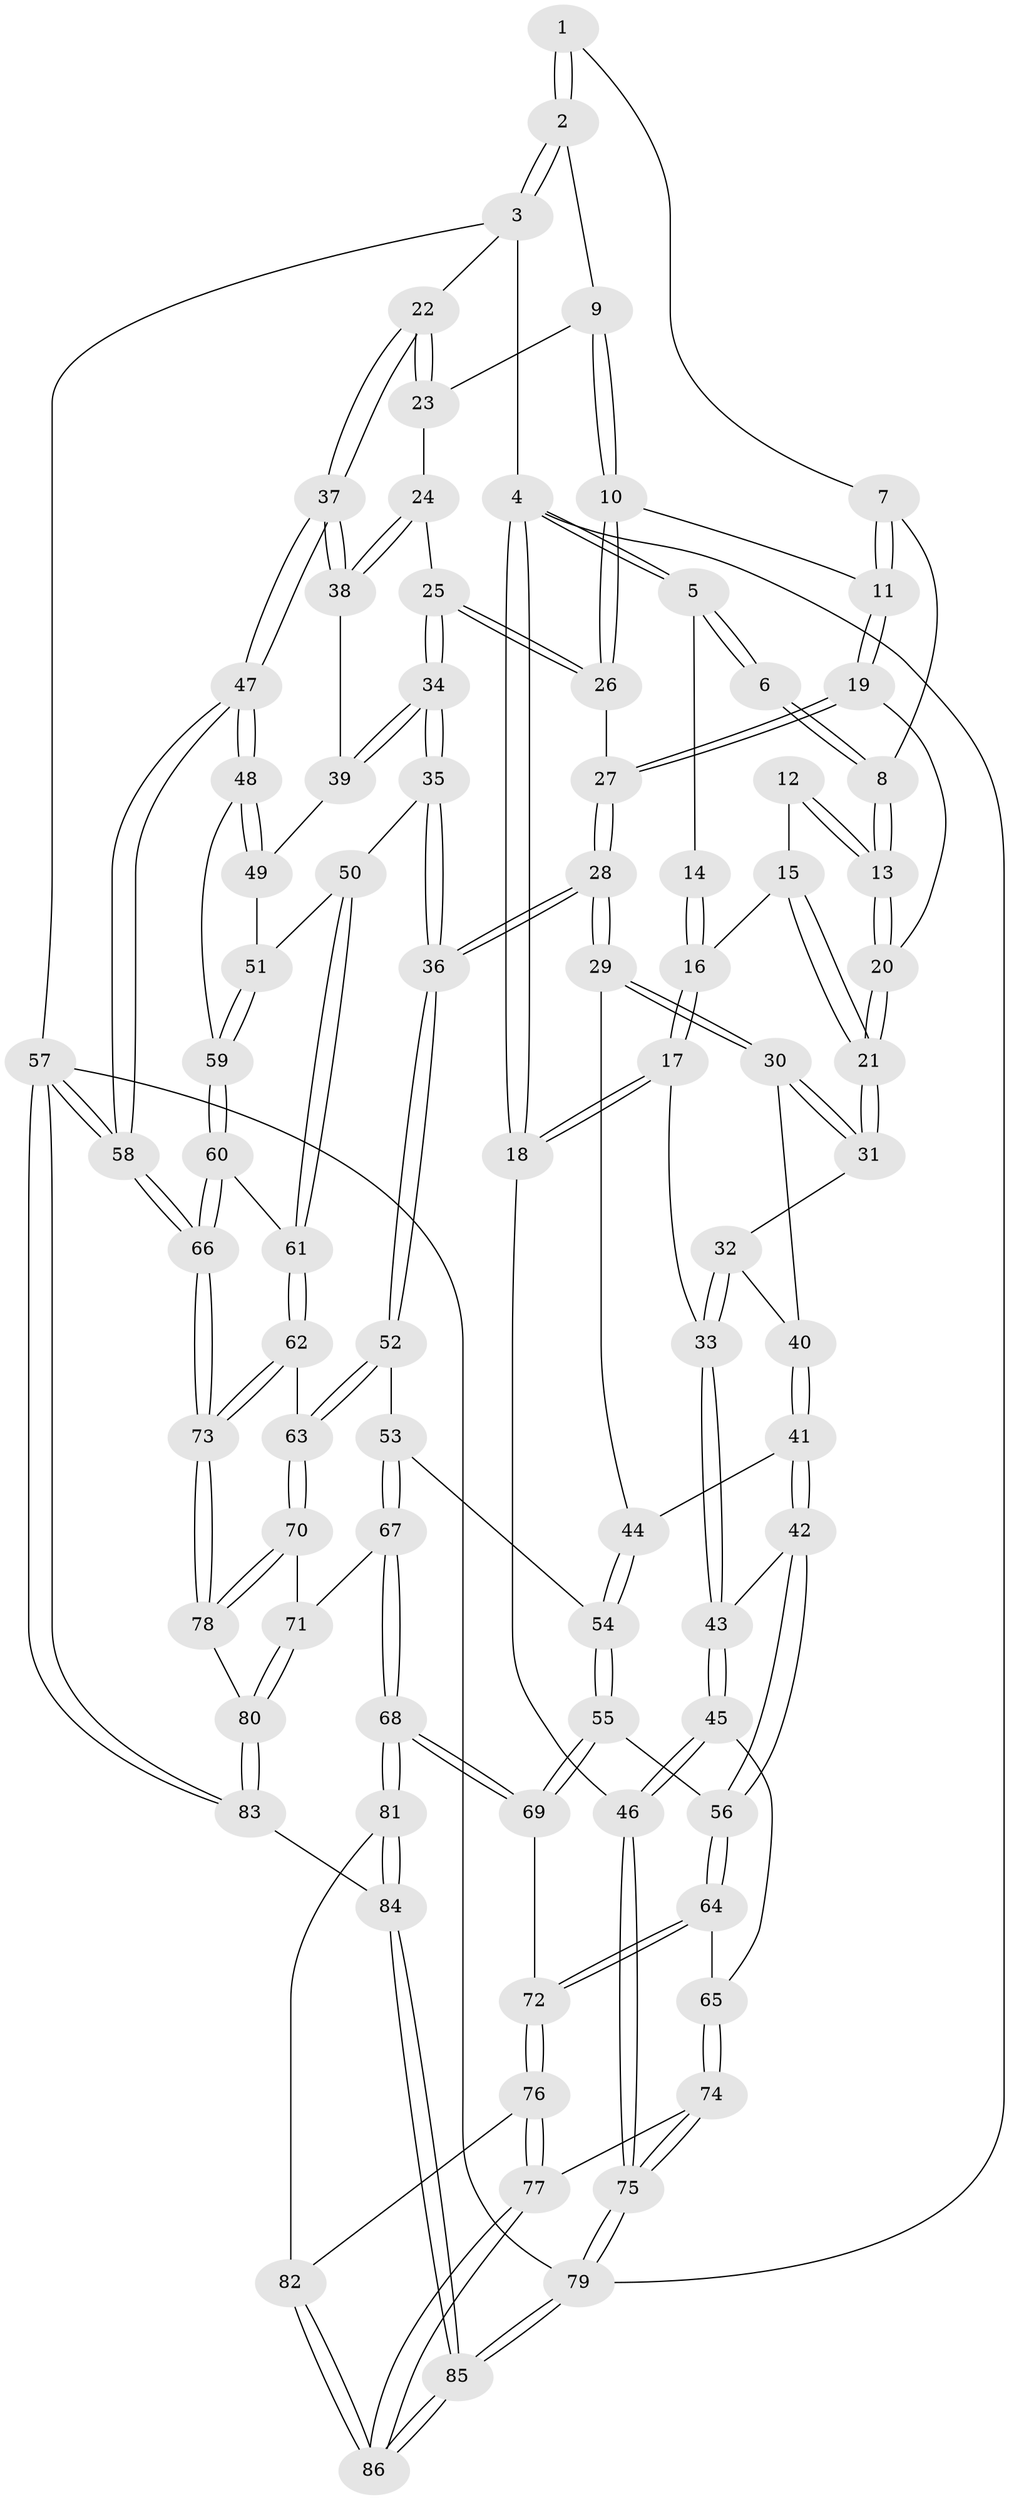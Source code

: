 // Generated by graph-tools (version 1.1) at 2025/27/03/15/25 16:27:56]
// undirected, 86 vertices, 212 edges
graph export_dot {
graph [start="1"]
  node [color=gray90,style=filled];
  1 [pos="+0.8152223503227493+0"];
  2 [pos="+1+0"];
  3 [pos="+1+0"];
  4 [pos="+0+0"];
  5 [pos="+0+0"];
  6 [pos="+0.4463613022515386+0"];
  7 [pos="+0.6695652951335627+0.05689921483614052"];
  8 [pos="+0.44704755425504256+0.003942478085759929"];
  9 [pos="+0.7769894249976984+0.16751170898552323"];
  10 [pos="+0.7503784110057571+0.18139108896460043"];
  11 [pos="+0.6828094859860231+0.11198902623092077"];
  12 [pos="+0.19542481863080172+0.06599700430957224"];
  13 [pos="+0.41983216551113384+0.11887158570324233"];
  14 [pos="+0.12395750542611143+0.017665980552932357"];
  15 [pos="+0.20262888621160954+0.1927815331385152"];
  16 [pos="+0.08223480519139431+0.23905148166437168"];
  17 [pos="+0.06631596758846629+0.26301914849941743"];
  18 [pos="+0+0.257742151717615"];
  19 [pos="+0.4532076686502801+0.15641050521037414"];
  20 [pos="+0.4226731785203414+0.1338669376283198"];
  21 [pos="+0.3275583469929044+0.24325874265315522"];
  22 [pos="+1+0.11833105853387697"];
  23 [pos="+0.9215427056693166+0.21682950327076536"];
  24 [pos="+0.8794693503525759+0.31501838590878883"];
  25 [pos="+0.7516416277825283+0.3054844603442848"];
  26 [pos="+0.7416474778538773+0.20191750394846458"];
  27 [pos="+0.5281100076293671+0.24888720817923582"];
  28 [pos="+0.5590256218275671+0.424029064509762"];
  29 [pos="+0.47192576094673966+0.42519858990999615"];
  30 [pos="+0.4289446977890152+0.4004399438836245"];
  31 [pos="+0.3190994147226919+0.2676050142833643"];
  32 [pos="+0.24145185084702736+0.35127355727127063"];
  33 [pos="+0.16609151970505925+0.376760642104294"];
  34 [pos="+0.7012818794682989+0.43513183033292946"];
  35 [pos="+0.6655876588706977+0.4705292356110018"];
  36 [pos="+0.6262804004588939+0.4832561198259896"];
  37 [pos="+1+0.4654481246641887"];
  38 [pos="+0.941023467189656+0.4110807972491529"];
  39 [pos="+0.9064347051175078+0.4219393038698839"];
  40 [pos="+0.30913852204017095+0.4204089930721513"];
  41 [pos="+0.32910402830729935+0.4937756281357645"];
  42 [pos="+0.28883250647701897+0.5714738500038891"];
  43 [pos="+0.13959025652868354+0.46753184271629666"];
  44 [pos="+0.4179347195919409+0.4673038398373827"];
  45 [pos="+0+0.5933402463064176"];
  46 [pos="+0+0.6047052240212372"];
  47 [pos="+1+0.4705861873841536"];
  48 [pos="+0.9303066682080392+0.6047843726591855"];
  49 [pos="+0.8651871161332549+0.5116194358333159"];
  50 [pos="+0.7105242186366205+0.4997749977842101"];
  51 [pos="+0.7560193719304313+0.5167037929013517"];
  52 [pos="+0.6250356303265564+0.487194428037548"];
  53 [pos="+0.5301820401558603+0.6066351236517474"];
  54 [pos="+0.39433345915976176+0.6173025705005813"];
  55 [pos="+0.3671212304351229+0.6263033204889398"];
  56 [pos="+0.3073323236368503+0.6232946913231657"];
  57 [pos="+1+1"];
  58 [pos="+1+1"];
  59 [pos="+0.9138146920762682+0.618600935205773"];
  60 [pos="+0.9001304926069482+0.6441774317483306"];
  61 [pos="+0.836951926397637+0.6950264390405105"];
  62 [pos="+0.8220959927616744+0.7178679469434542"];
  63 [pos="+0.7349299669810013+0.7608082327843456"];
  64 [pos="+0.2381337395540221+0.7205494950015916"];
  65 [pos="+0.12205833491479526+0.6890186454424149"];
  66 [pos="+1+1"];
  67 [pos="+0.5445101436810279+0.7972284524728742"];
  68 [pos="+0.4949131623368686+0.832837109743018"];
  69 [pos="+0.45755379072546565+0.8138405186064586"];
  70 [pos="+0.7272743459922341+0.7735328710227541"];
  71 [pos="+0.6158483036006613+0.804010518264547"];
  72 [pos="+0.25642133968015857+0.7872554737885298"];
  73 [pos="+1+1"];
  74 [pos="+0.07380004182073412+0.8633261791401111"];
  75 [pos="+0+0.9010996092883389"];
  76 [pos="+0.22829300135969946+0.8796035726332956"];
  77 [pos="+0.21088738277472058+0.9105229715207055"];
  78 [pos="+0.7878515562855666+0.8974529166792192"];
  79 [pos="+0+1"];
  80 [pos="+0.6707865010751082+0.9970625296569791"];
  81 [pos="+0.486970637524544+0.8709018489605028"];
  82 [pos="+0.3988078874407036+0.9057734485632999"];
  83 [pos="+0.5742098139835832+1"];
  84 [pos="+0.5442385749443464+1"];
  85 [pos="+0.21865946139296394+1"];
  86 [pos="+0.22586314391181697+1"];
  1 -- 2;
  1 -- 2;
  1 -- 7;
  2 -- 3;
  2 -- 3;
  2 -- 9;
  3 -- 4;
  3 -- 22;
  3 -- 57;
  4 -- 5;
  4 -- 5;
  4 -- 18;
  4 -- 18;
  4 -- 79;
  5 -- 6;
  5 -- 6;
  5 -- 14;
  6 -- 8;
  6 -- 8;
  7 -- 8;
  7 -- 11;
  7 -- 11;
  8 -- 13;
  8 -- 13;
  9 -- 10;
  9 -- 10;
  9 -- 23;
  10 -- 11;
  10 -- 26;
  10 -- 26;
  11 -- 19;
  11 -- 19;
  12 -- 13;
  12 -- 13;
  12 -- 15;
  13 -- 20;
  13 -- 20;
  14 -- 16;
  14 -- 16;
  15 -- 16;
  15 -- 21;
  15 -- 21;
  16 -- 17;
  16 -- 17;
  17 -- 18;
  17 -- 18;
  17 -- 33;
  18 -- 46;
  19 -- 20;
  19 -- 27;
  19 -- 27;
  20 -- 21;
  20 -- 21;
  21 -- 31;
  21 -- 31;
  22 -- 23;
  22 -- 23;
  22 -- 37;
  22 -- 37;
  23 -- 24;
  24 -- 25;
  24 -- 38;
  24 -- 38;
  25 -- 26;
  25 -- 26;
  25 -- 34;
  25 -- 34;
  26 -- 27;
  27 -- 28;
  27 -- 28;
  28 -- 29;
  28 -- 29;
  28 -- 36;
  28 -- 36;
  29 -- 30;
  29 -- 30;
  29 -- 44;
  30 -- 31;
  30 -- 31;
  30 -- 40;
  31 -- 32;
  32 -- 33;
  32 -- 33;
  32 -- 40;
  33 -- 43;
  33 -- 43;
  34 -- 35;
  34 -- 35;
  34 -- 39;
  34 -- 39;
  35 -- 36;
  35 -- 36;
  35 -- 50;
  36 -- 52;
  36 -- 52;
  37 -- 38;
  37 -- 38;
  37 -- 47;
  37 -- 47;
  38 -- 39;
  39 -- 49;
  40 -- 41;
  40 -- 41;
  41 -- 42;
  41 -- 42;
  41 -- 44;
  42 -- 43;
  42 -- 56;
  42 -- 56;
  43 -- 45;
  43 -- 45;
  44 -- 54;
  44 -- 54;
  45 -- 46;
  45 -- 46;
  45 -- 65;
  46 -- 75;
  46 -- 75;
  47 -- 48;
  47 -- 48;
  47 -- 58;
  47 -- 58;
  48 -- 49;
  48 -- 49;
  48 -- 59;
  49 -- 51;
  50 -- 51;
  50 -- 61;
  50 -- 61;
  51 -- 59;
  51 -- 59;
  52 -- 53;
  52 -- 63;
  52 -- 63;
  53 -- 54;
  53 -- 67;
  53 -- 67;
  54 -- 55;
  54 -- 55;
  55 -- 56;
  55 -- 69;
  55 -- 69;
  56 -- 64;
  56 -- 64;
  57 -- 58;
  57 -- 58;
  57 -- 83;
  57 -- 83;
  57 -- 79;
  58 -- 66;
  58 -- 66;
  59 -- 60;
  59 -- 60;
  60 -- 61;
  60 -- 66;
  60 -- 66;
  61 -- 62;
  61 -- 62;
  62 -- 63;
  62 -- 73;
  62 -- 73;
  63 -- 70;
  63 -- 70;
  64 -- 65;
  64 -- 72;
  64 -- 72;
  65 -- 74;
  65 -- 74;
  66 -- 73;
  66 -- 73;
  67 -- 68;
  67 -- 68;
  67 -- 71;
  68 -- 69;
  68 -- 69;
  68 -- 81;
  68 -- 81;
  69 -- 72;
  70 -- 71;
  70 -- 78;
  70 -- 78;
  71 -- 80;
  71 -- 80;
  72 -- 76;
  72 -- 76;
  73 -- 78;
  73 -- 78;
  74 -- 75;
  74 -- 75;
  74 -- 77;
  75 -- 79;
  75 -- 79;
  76 -- 77;
  76 -- 77;
  76 -- 82;
  77 -- 86;
  77 -- 86;
  78 -- 80;
  79 -- 85;
  79 -- 85;
  80 -- 83;
  80 -- 83;
  81 -- 82;
  81 -- 84;
  81 -- 84;
  82 -- 86;
  82 -- 86;
  83 -- 84;
  84 -- 85;
  84 -- 85;
  85 -- 86;
  85 -- 86;
}
